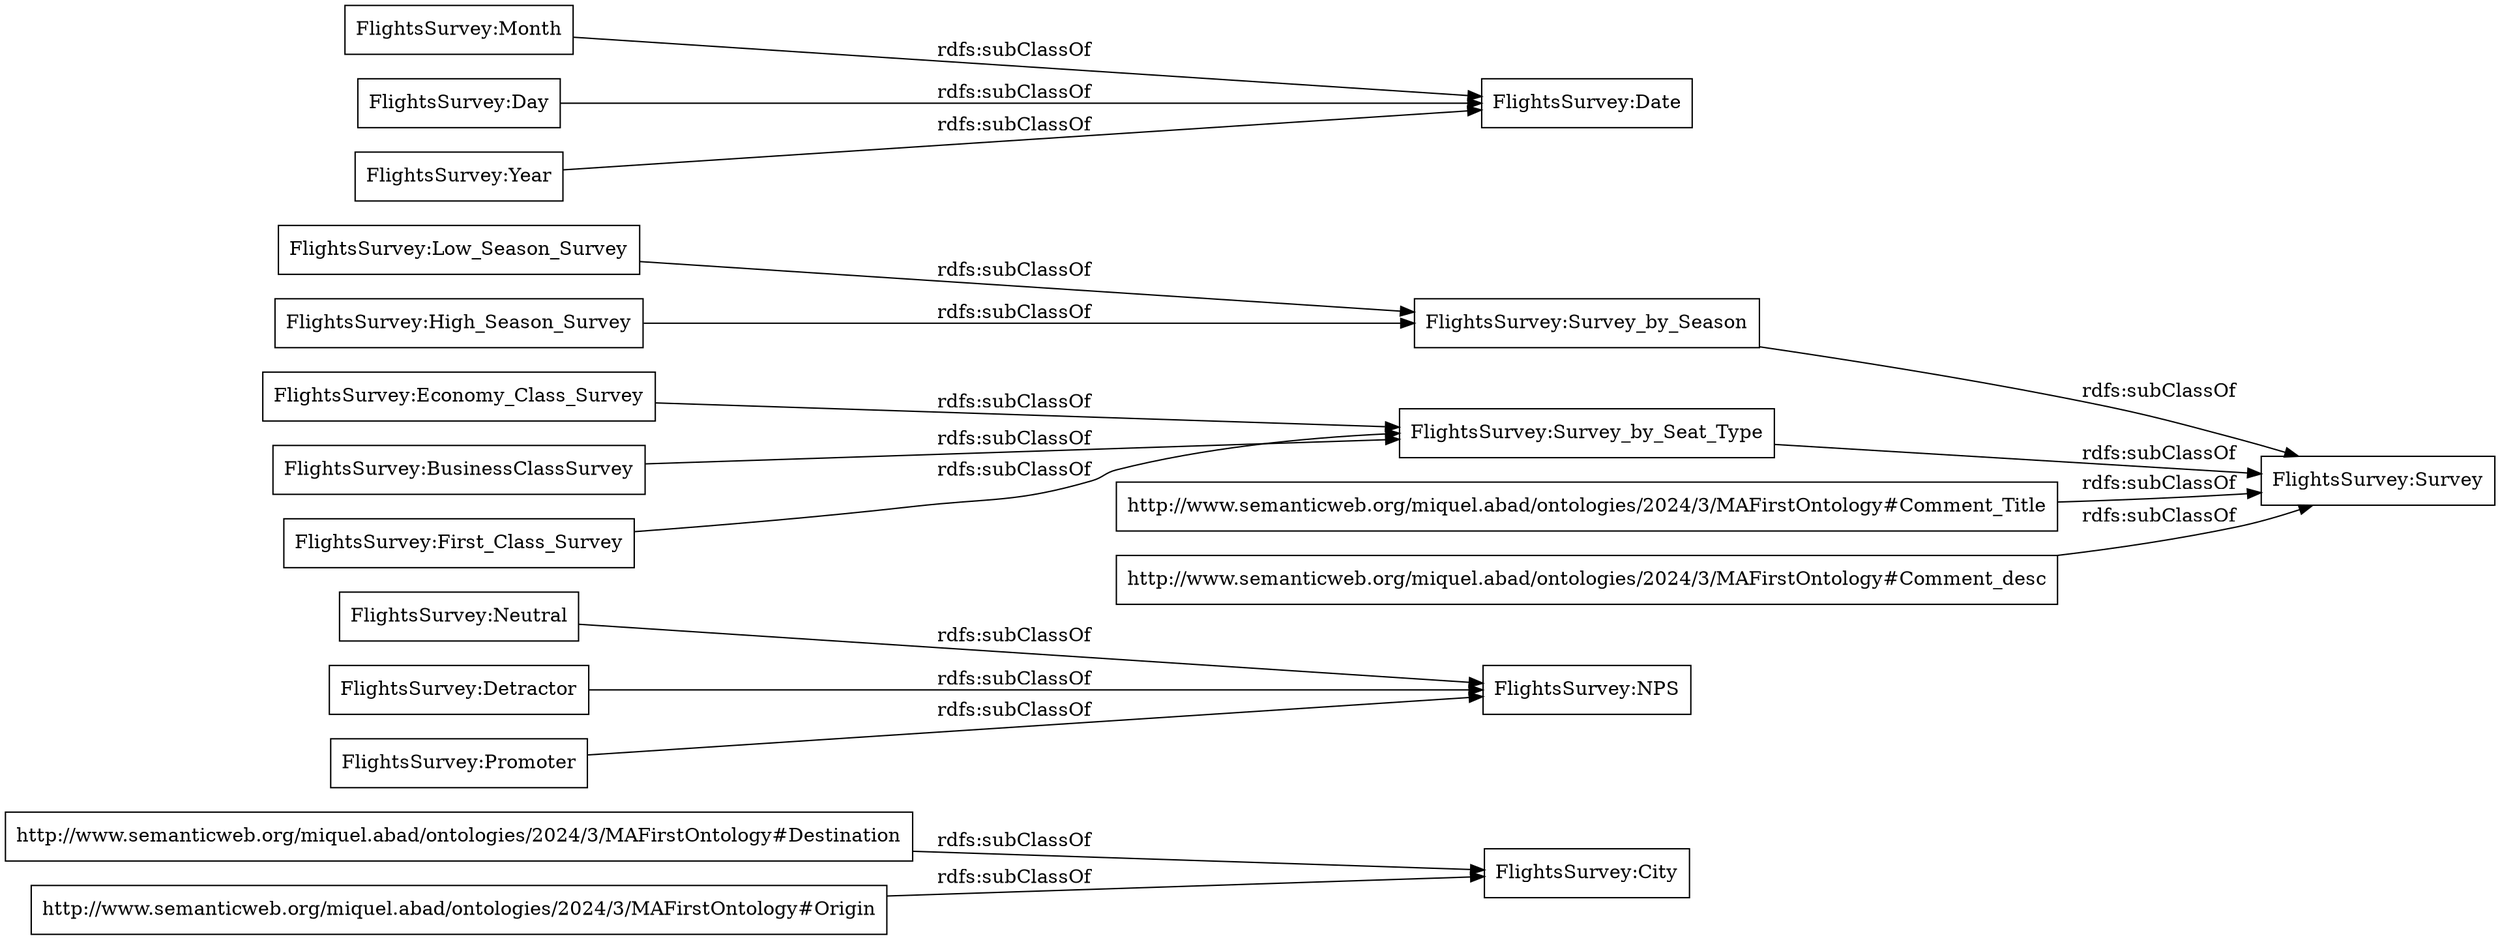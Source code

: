 digraph ar2dtool_diagram { 
rankdir=LR;
size="1000"
node [shape = rectangle, color="black"]; "http://www.semanticweb.org/miquel.abad/ontologies/2024/3/MAFirstOntology#Destination" "FlightsSurvey:Neutral" "FlightsSurvey:Detractor" "FlightsSurvey:High_Season_Survey" "FlightsSurvey:Month" "FlightsSurvey:NPS" "FlightsSurvey:Survey_by_Seat_Type" "FlightsSurvey:BusinessClassSurvey" "FlightsSurvey:Promoter" "http://www.semanticweb.org/miquel.abad/ontologies/2024/3/MAFirstOntology#Origin" "FlightsSurvey:First_Class_Survey" "FlightsSurvey:Economy_Class_Survey" "http://www.semanticweb.org/miquel.abad/ontologies/2024/3/MAFirstOntology#Comment_Title" "FlightsSurvey:City" "FlightsSurvey:Day" "FlightsSurvey:Low_Season_Survey" "FlightsSurvey:Date" "FlightsSurvey:Year" "http://www.semanticweb.org/miquel.abad/ontologies/2024/3/MAFirstOntology#Comment_desc" "FlightsSurvey:Survey_by_Season" "FlightsSurvey:Survey" ; /*classes style*/
	"FlightsSurvey:Promoter" -> "FlightsSurvey:NPS" [ label = "rdfs:subClassOf" ];
	"FlightsSurvey:Month" -> "FlightsSurvey:Date" [ label = "rdfs:subClassOf" ];
	"FlightsSurvey:Year" -> "FlightsSurvey:Date" [ label = "rdfs:subClassOf" ];
	"http://www.semanticweb.org/miquel.abad/ontologies/2024/3/MAFirstOntology#Comment_desc" -> "FlightsSurvey:Survey" [ label = "rdfs:subClassOf" ];
	"FlightsSurvey:Low_Season_Survey" -> "FlightsSurvey:Survey_by_Season" [ label = "rdfs:subClassOf" ];
	"FlightsSurvey:BusinessClassSurvey" -> "FlightsSurvey:Survey_by_Seat_Type" [ label = "rdfs:subClassOf" ];
	"FlightsSurvey:Day" -> "FlightsSurvey:Date" [ label = "rdfs:subClassOf" ];
	"http://www.semanticweb.org/miquel.abad/ontologies/2024/3/MAFirstOntology#Origin" -> "FlightsSurvey:City" [ label = "rdfs:subClassOf" ];
	"http://www.semanticweb.org/miquel.abad/ontologies/2024/3/MAFirstOntology#Comment_Title" -> "FlightsSurvey:Survey" [ label = "rdfs:subClassOf" ];
	"FlightsSurvey:Detractor" -> "FlightsSurvey:NPS" [ label = "rdfs:subClassOf" ];
	"FlightsSurvey:Neutral" -> "FlightsSurvey:NPS" [ label = "rdfs:subClassOf" ];
	"FlightsSurvey:Survey_by_Season" -> "FlightsSurvey:Survey" [ label = "rdfs:subClassOf" ];
	"FlightsSurvey:Economy_Class_Survey" -> "FlightsSurvey:Survey_by_Seat_Type" [ label = "rdfs:subClassOf" ];
	"FlightsSurvey:First_Class_Survey" -> "FlightsSurvey:Survey_by_Seat_Type" [ label = "rdfs:subClassOf" ];
	"FlightsSurvey:Survey_by_Seat_Type" -> "FlightsSurvey:Survey" [ label = "rdfs:subClassOf" ];
	"http://www.semanticweb.org/miquel.abad/ontologies/2024/3/MAFirstOntology#Destination" -> "FlightsSurvey:City" [ label = "rdfs:subClassOf" ];
	"FlightsSurvey:High_Season_Survey" -> "FlightsSurvey:Survey_by_Season" [ label = "rdfs:subClassOf" ];

}

